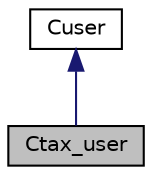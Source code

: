digraph "Ctax_user"
{
  edge [fontname="Helvetica",fontsize="10",labelfontname="Helvetica",labelfontsize="10"];
  node [fontname="Helvetica",fontsize="10",shape=record];
  Node1 [label="Ctax_user",height=0.2,width=0.4,color="black", fillcolor="grey75", style="filled" fontcolor="black"];
  Node2 -> Node1 [dir="back",color="midnightblue",fontsize="10",style="solid"];
  Node2 [label="Cuser",height=0.2,width=0.4,color="black", fillcolor="white", style="filled",URL="$class_cuser.html",tooltip="User object implementation. "];
}
